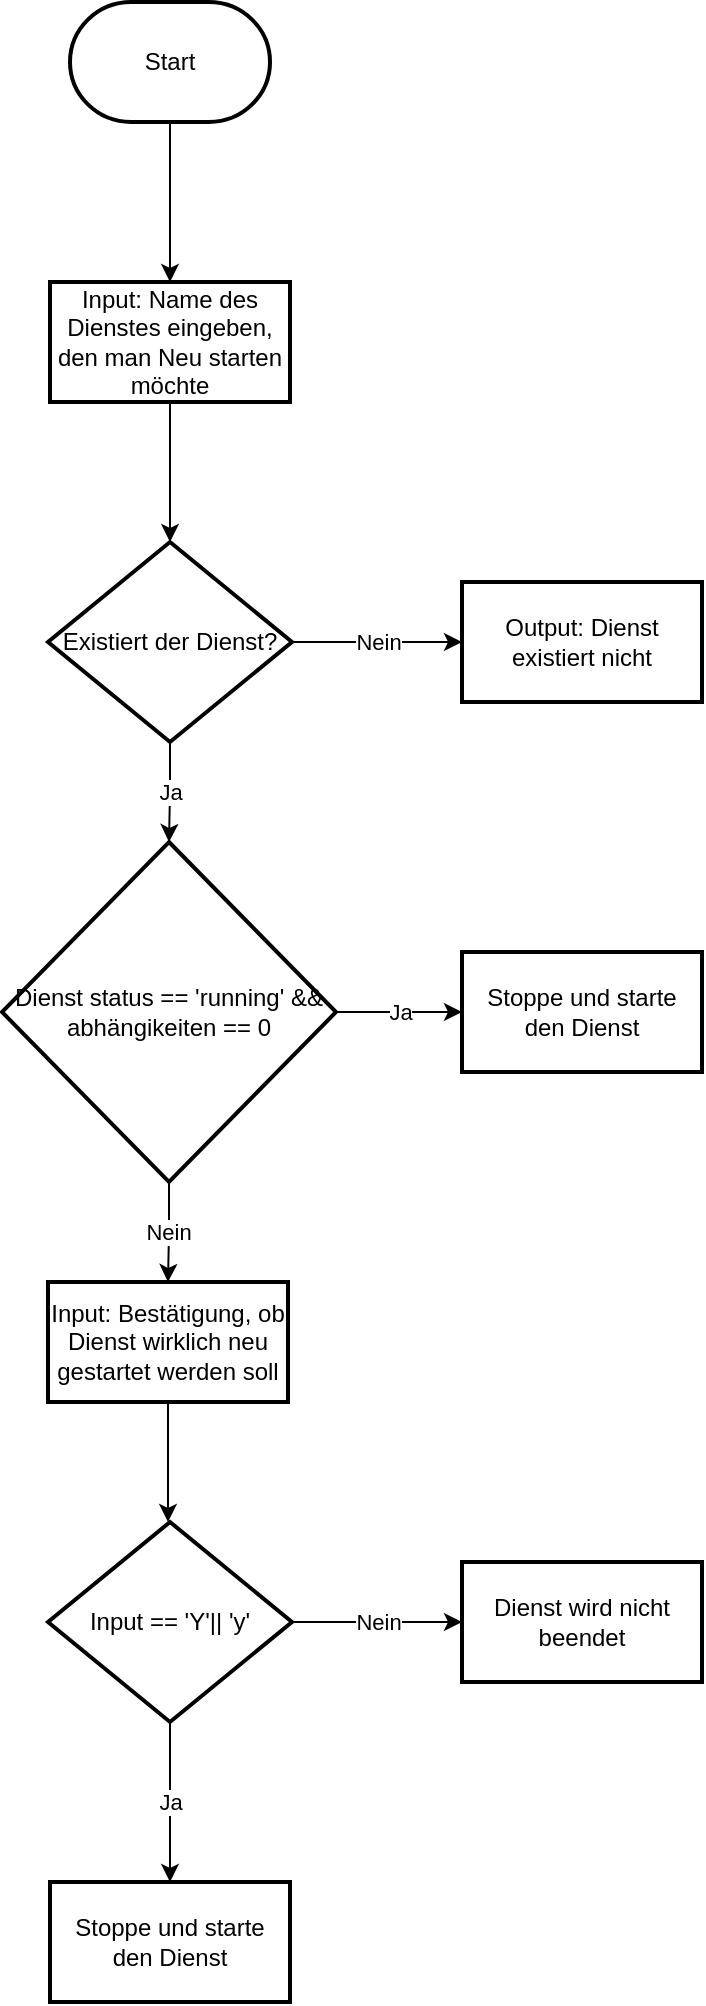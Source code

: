 <mxfile version="20.8.10" type="device"><diagram id="YPngLvH3qGfOPCfC2nLx" name="Seite-1"><mxGraphModel dx="2027" dy="1156" grid="1" gridSize="10" guides="1" tooltips="1" connect="1" arrows="1" fold="1" page="1" pageScale="1" pageWidth="827" pageHeight="1169" math="0" shadow="0"><root><mxCell id="0"/><mxCell id="1" parent="0"/><mxCell id="fpa46ktZIskbMAuLyxSk-3" value="" style="edgeStyle=orthogonalEdgeStyle;rounded=0;orthogonalLoop=1;jettySize=auto;html=1;" edge="1" parent="1" source="fpa46ktZIskbMAuLyxSk-1" target="fpa46ktZIskbMAuLyxSk-2"><mxGeometry relative="1" as="geometry"/></mxCell><mxCell id="fpa46ktZIskbMAuLyxSk-1" value="Start" style="strokeWidth=2;html=1;shape=mxgraph.flowchart.terminator;whiteSpace=wrap;" vertex="1" parent="1"><mxGeometry x="364" y="40" width="100" height="60" as="geometry"/></mxCell><mxCell id="fpa46ktZIskbMAuLyxSk-5" value="" style="edgeStyle=orthogonalEdgeStyle;rounded=0;orthogonalLoop=1;jettySize=auto;html=1;" edge="1" parent="1" source="fpa46ktZIskbMAuLyxSk-2" target="fpa46ktZIskbMAuLyxSk-4"><mxGeometry relative="1" as="geometry"/></mxCell><mxCell id="fpa46ktZIskbMAuLyxSk-2" value="Input: Name des Dienstes eingeben, den man Neu starten möchte" style="whiteSpace=wrap;html=1;strokeWidth=2;" vertex="1" parent="1"><mxGeometry x="354" y="180" width="120" height="60" as="geometry"/></mxCell><mxCell id="fpa46ktZIskbMAuLyxSk-7" value="Nein" style="edgeStyle=orthogonalEdgeStyle;rounded=0;orthogonalLoop=1;jettySize=auto;html=1;" edge="1" parent="1" source="fpa46ktZIskbMAuLyxSk-4" target="fpa46ktZIskbMAuLyxSk-6"><mxGeometry relative="1" as="geometry"/></mxCell><mxCell id="fpa46ktZIskbMAuLyxSk-9" value="Ja" style="edgeStyle=orthogonalEdgeStyle;rounded=0;orthogonalLoop=1;jettySize=auto;html=1;" edge="1" parent="1" source="fpa46ktZIskbMAuLyxSk-4" target="fpa46ktZIskbMAuLyxSk-8"><mxGeometry relative="1" as="geometry"/></mxCell><mxCell id="fpa46ktZIskbMAuLyxSk-4" value="Existiert der Dienst?" style="rhombus;whiteSpace=wrap;html=1;strokeWidth=2;" vertex="1" parent="1"><mxGeometry x="353" y="310" width="122" height="100" as="geometry"/></mxCell><mxCell id="fpa46ktZIskbMAuLyxSk-6" value="Output: Dienst existiert nicht" style="whiteSpace=wrap;html=1;strokeWidth=2;" vertex="1" parent="1"><mxGeometry x="560" y="330" width="120" height="60" as="geometry"/></mxCell><mxCell id="fpa46ktZIskbMAuLyxSk-11" value="Ja" style="edgeStyle=orthogonalEdgeStyle;rounded=0;orthogonalLoop=1;jettySize=auto;html=1;" edge="1" parent="1" source="fpa46ktZIskbMAuLyxSk-8" target="fpa46ktZIskbMAuLyxSk-10"><mxGeometry relative="1" as="geometry"/></mxCell><mxCell id="fpa46ktZIskbMAuLyxSk-13" value="Nein" style="edgeStyle=orthogonalEdgeStyle;rounded=0;orthogonalLoop=1;jettySize=auto;html=1;" edge="1" parent="1" source="fpa46ktZIskbMAuLyxSk-8" target="fpa46ktZIskbMAuLyxSk-12"><mxGeometry relative="1" as="geometry"/></mxCell><mxCell id="fpa46ktZIskbMAuLyxSk-8" value="Dienst status == 'running' &amp;amp;&amp;amp; abhängikeiten == 0" style="rhombus;whiteSpace=wrap;html=1;strokeWidth=2;" vertex="1" parent="1"><mxGeometry x="330" y="460" width="167" height="170" as="geometry"/></mxCell><mxCell id="fpa46ktZIskbMAuLyxSk-10" value="Stoppe und starte den Dienst" style="whiteSpace=wrap;html=1;strokeWidth=2;" vertex="1" parent="1"><mxGeometry x="560" y="515" width="120" height="60" as="geometry"/></mxCell><mxCell id="fpa46ktZIskbMAuLyxSk-15" value="" style="edgeStyle=orthogonalEdgeStyle;rounded=0;orthogonalLoop=1;jettySize=auto;html=1;" edge="1" parent="1" source="fpa46ktZIskbMAuLyxSk-12"><mxGeometry relative="1" as="geometry"><mxPoint x="413" y="800" as="targetPoint"/></mxGeometry></mxCell><mxCell id="fpa46ktZIskbMAuLyxSk-12" value="Input: Bestätigung, ob Dienst wirklich neu gestartet werden soll" style="whiteSpace=wrap;html=1;strokeWidth=2;" vertex="1" parent="1"><mxGeometry x="353" y="680" width="120" height="60" as="geometry"/></mxCell><mxCell id="fpa46ktZIskbMAuLyxSk-18" value="Nein" style="edgeStyle=orthogonalEdgeStyle;rounded=0;orthogonalLoop=1;jettySize=auto;html=1;" edge="1" parent="1" source="fpa46ktZIskbMAuLyxSk-16" target="fpa46ktZIskbMAuLyxSk-17"><mxGeometry relative="1" as="geometry"/></mxCell><mxCell id="fpa46ktZIskbMAuLyxSk-20" value="Ja" style="edgeStyle=orthogonalEdgeStyle;rounded=0;orthogonalLoop=1;jettySize=auto;html=1;" edge="1" parent="1" source="fpa46ktZIskbMAuLyxSk-16" target="fpa46ktZIskbMAuLyxSk-19"><mxGeometry relative="1" as="geometry"/></mxCell><mxCell id="fpa46ktZIskbMAuLyxSk-16" value="Input == 'Y'|| 'y'" style="rhombus;whiteSpace=wrap;html=1;strokeWidth=2;" vertex="1" parent="1"><mxGeometry x="353" y="800" width="122" height="100" as="geometry"/></mxCell><mxCell id="fpa46ktZIskbMAuLyxSk-17" value="Dienst wird nicht beendet" style="whiteSpace=wrap;html=1;strokeWidth=2;" vertex="1" parent="1"><mxGeometry x="560" y="820" width="120" height="60" as="geometry"/></mxCell><mxCell id="fpa46ktZIskbMAuLyxSk-19" value="Stoppe und starte den Dienst" style="whiteSpace=wrap;html=1;strokeWidth=2;" vertex="1" parent="1"><mxGeometry x="354" y="980" width="120" height="60" as="geometry"/></mxCell></root></mxGraphModel></diagram></mxfile>